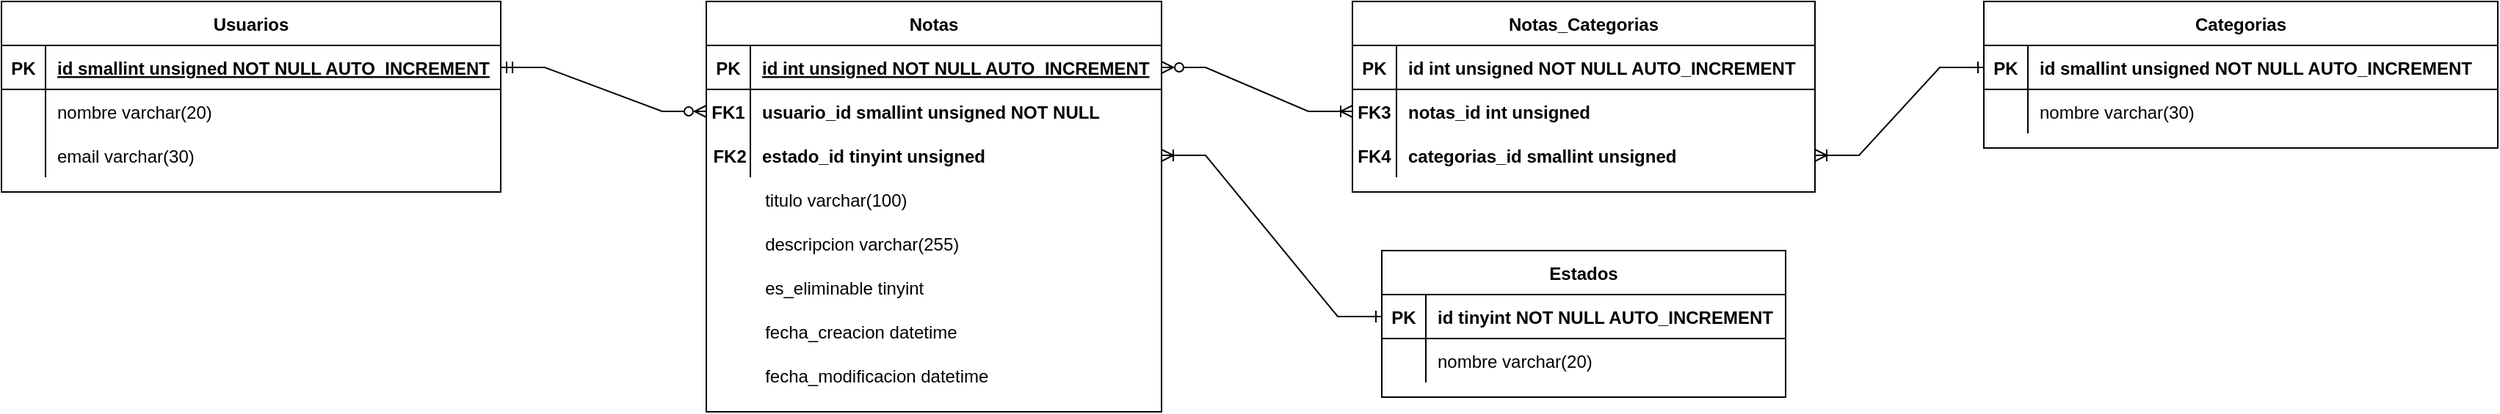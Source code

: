 <mxfile version="15.6.3" type="device"><diagram id="R2lEEEUBdFMjLlhIrx00" name="Page-1"><mxGraphModel dx="1673" dy="934" grid="1" gridSize="10" guides="1" tooltips="1" connect="1" arrows="1" fold="1" page="1" pageScale="1" pageWidth="850" pageHeight="1100" math="0" shadow="0" extFonts="Permanent Marker^https://fonts.googleapis.com/css?family=Permanent+Marker"><root><mxCell id="0"/><mxCell id="1" parent="0"/><mxCell id="C-vyLk0tnHw3VtMMgP7b-13" value="Estados" style="shape=table;startSize=30;container=1;collapsible=1;childLayout=tableLayout;fixedRows=1;rowLines=0;fontStyle=1;align=center;resizeLast=1;" parent="1" vertex="1"><mxGeometry x="940" y="170" width="275" height="100" as="geometry"/></mxCell><mxCell id="C-vyLk0tnHw3VtMMgP7b-14" value="" style="shape=partialRectangle;collapsible=0;dropTarget=0;pointerEvents=0;fillColor=none;points=[[0,0.5],[1,0.5]];portConstraint=eastwest;top=0;left=0;right=0;bottom=1;strokeColor=default;" parent="C-vyLk0tnHw3VtMMgP7b-13" vertex="1"><mxGeometry y="30" width="275" height="30" as="geometry"/></mxCell><mxCell id="C-vyLk0tnHw3VtMMgP7b-15" value="PK" style="shape=partialRectangle;overflow=hidden;connectable=0;fillColor=none;top=0;left=0;bottom=0;right=0;fontStyle=1;" parent="C-vyLk0tnHw3VtMMgP7b-14" vertex="1"><mxGeometry width="30" height="30" as="geometry"><mxRectangle width="30" height="30" as="alternateBounds"/></mxGeometry></mxCell><mxCell id="C-vyLk0tnHw3VtMMgP7b-16" value="id tinyint NOT NULL AUTO_INCREMENT" style="shape=partialRectangle;overflow=hidden;connectable=0;fillColor=none;top=0;left=0;bottom=0;right=0;align=left;spacingLeft=6;fontStyle=1;" parent="C-vyLk0tnHw3VtMMgP7b-14" vertex="1"><mxGeometry x="30" width="245" height="30" as="geometry"><mxRectangle width="245" height="30" as="alternateBounds"/></mxGeometry></mxCell><mxCell id="C-vyLk0tnHw3VtMMgP7b-20" value="" style="shape=partialRectangle;collapsible=0;dropTarget=0;pointerEvents=0;fillColor=none;points=[[0,0.5],[1,0.5]];portConstraint=eastwest;top=0;left=0;right=0;bottom=0;" parent="C-vyLk0tnHw3VtMMgP7b-13" vertex="1"><mxGeometry y="60" width="275" height="30" as="geometry"/></mxCell><mxCell id="C-vyLk0tnHw3VtMMgP7b-21" value="" style="shape=partialRectangle;overflow=hidden;connectable=0;fillColor=none;top=0;left=0;bottom=0;right=0;" parent="C-vyLk0tnHw3VtMMgP7b-20" vertex="1"><mxGeometry width="30" height="30" as="geometry"><mxRectangle width="30" height="30" as="alternateBounds"/></mxGeometry></mxCell><mxCell id="C-vyLk0tnHw3VtMMgP7b-22" value="nombre varchar(20)" style="shape=partialRectangle;overflow=hidden;connectable=0;fillColor=none;top=0;left=0;bottom=0;right=0;align=left;spacingLeft=6;" parent="C-vyLk0tnHw3VtMMgP7b-20" vertex="1"><mxGeometry x="30" width="245" height="30" as="geometry"><mxRectangle width="245" height="30" as="alternateBounds"/></mxGeometry></mxCell><mxCell id="FFgYRWja1oNYoJiEQB-9-5" value="Notas_Categorias" style="shape=table;startSize=30;container=1;collapsible=1;childLayout=tableLayout;fixedRows=1;rowLines=0;fontStyle=1;align=center;resizeLast=1;" parent="1" vertex="1"><mxGeometry x="920" width="315" height="130" as="geometry"/></mxCell><mxCell id="FFgYRWja1oNYoJiEQB-9-6" value="" style="shape=partialRectangle;collapsible=0;dropTarget=0;pointerEvents=0;fillColor=none;top=0;left=0;bottom=1;right=0;points=[[0,0.5],[1,0.5]];portConstraint=eastwest;strokeColor=default;" parent="FFgYRWja1oNYoJiEQB-9-5" vertex="1"><mxGeometry y="30" width="315" height="30" as="geometry"/></mxCell><mxCell id="FFgYRWja1oNYoJiEQB-9-7" value="PK" style="shape=partialRectangle;connectable=0;fillColor=none;top=0;left=0;bottom=0;right=0;fontStyle=1;overflow=hidden;" parent="FFgYRWja1oNYoJiEQB-9-6" vertex="1"><mxGeometry width="30" height="30" as="geometry"><mxRectangle width="30" height="30" as="alternateBounds"/></mxGeometry></mxCell><mxCell id="FFgYRWja1oNYoJiEQB-9-8" value="id int unsigned NOT NULL AUTO_INCREMENT" style="shape=partialRectangle;connectable=0;fillColor=none;top=0;left=0;bottom=0;right=0;align=left;spacingLeft=6;fontStyle=1;overflow=hidden;" parent="FFgYRWja1oNYoJiEQB-9-6" vertex="1"><mxGeometry x="30" width="285" height="30" as="geometry"><mxRectangle width="285" height="30" as="alternateBounds"/></mxGeometry></mxCell><mxCell id="FFgYRWja1oNYoJiEQB-9-9" value="" style="shape=partialRectangle;collapsible=0;dropTarget=0;pointerEvents=0;fillColor=none;top=0;left=0;bottom=0;right=0;points=[[0,0.5],[1,0.5]];portConstraint=eastwest;" parent="FFgYRWja1oNYoJiEQB-9-5" vertex="1"><mxGeometry y="60" width="315" height="30" as="geometry"/></mxCell><mxCell id="FFgYRWja1oNYoJiEQB-9-10" value="FK3" style="shape=partialRectangle;connectable=0;fillColor=none;top=0;left=0;bottom=0;right=0;editable=1;overflow=hidden;fontStyle=1" parent="FFgYRWja1oNYoJiEQB-9-9" vertex="1"><mxGeometry width="30" height="30" as="geometry"><mxRectangle width="30" height="30" as="alternateBounds"/></mxGeometry></mxCell><mxCell id="FFgYRWja1oNYoJiEQB-9-11" value="notas_id int unsigned" style="shape=partialRectangle;connectable=0;fillColor=none;top=0;left=0;bottom=0;right=0;align=left;spacingLeft=6;overflow=hidden;fontStyle=1" parent="FFgYRWja1oNYoJiEQB-9-9" vertex="1"><mxGeometry x="30" width="285" height="30" as="geometry"><mxRectangle width="285" height="30" as="alternateBounds"/></mxGeometry></mxCell><mxCell id="FFgYRWja1oNYoJiEQB-9-12" value="" style="shape=partialRectangle;collapsible=0;dropTarget=0;pointerEvents=0;fillColor=none;top=0;left=0;bottom=0;right=0;points=[[0,0.5],[1,0.5]];portConstraint=eastwest;" parent="FFgYRWja1oNYoJiEQB-9-5" vertex="1"><mxGeometry y="90" width="315" height="30" as="geometry"/></mxCell><mxCell id="FFgYRWja1oNYoJiEQB-9-13" value="FK4" style="shape=partialRectangle;connectable=0;fillColor=none;top=0;left=0;bottom=0;right=0;editable=1;overflow=hidden;fontStyle=1" parent="FFgYRWja1oNYoJiEQB-9-12" vertex="1"><mxGeometry width="30" height="30" as="geometry"><mxRectangle width="30" height="30" as="alternateBounds"/></mxGeometry></mxCell><mxCell id="FFgYRWja1oNYoJiEQB-9-14" value="categorias_id smallint unsigned" style="shape=partialRectangle;connectable=0;fillColor=none;top=0;left=0;bottom=0;right=0;align=left;spacingLeft=6;overflow=hidden;fontStyle=1" parent="FFgYRWja1oNYoJiEQB-9-12" vertex="1"><mxGeometry x="30" width="285" height="30" as="geometry"><mxRectangle width="285" height="30" as="alternateBounds"/></mxGeometry></mxCell><mxCell id="TXHXW4_rUwuPPlQPeQqC-1" value="Categorias" style="shape=table;startSize=30;container=1;collapsible=1;childLayout=tableLayout;fixedRows=1;rowLines=0;fontStyle=1;align=center;resizeLast=1;" parent="1" vertex="1"><mxGeometry x="1350" width="350" height="100" as="geometry"/></mxCell><mxCell id="TXHXW4_rUwuPPlQPeQqC-2" value="" style="shape=partialRectangle;collapsible=0;dropTarget=0;pointerEvents=0;fillColor=none;top=0;left=0;bottom=1;right=0;points=[[0,0.5],[1,0.5]];portConstraint=eastwest;" parent="TXHXW4_rUwuPPlQPeQqC-1" vertex="1"><mxGeometry y="30" width="350" height="30" as="geometry"/></mxCell><mxCell id="TXHXW4_rUwuPPlQPeQqC-3" value="PK" style="shape=partialRectangle;connectable=0;fillColor=none;top=0;left=0;bottom=0;right=0;fontStyle=1;overflow=hidden;" parent="TXHXW4_rUwuPPlQPeQqC-2" vertex="1"><mxGeometry width="30" height="30" as="geometry"><mxRectangle width="30" height="30" as="alternateBounds"/></mxGeometry></mxCell><mxCell id="TXHXW4_rUwuPPlQPeQqC-4" value="id smallint unsigned NOT NULL AUTO_INCREMENT" style="shape=partialRectangle;connectable=0;fillColor=none;top=0;left=0;bottom=0;right=0;align=left;spacingLeft=6;fontStyle=1;overflow=hidden;" parent="TXHXW4_rUwuPPlQPeQqC-2" vertex="1"><mxGeometry x="30" width="320" height="30" as="geometry"><mxRectangle width="320" height="30" as="alternateBounds"/></mxGeometry></mxCell><mxCell id="TXHXW4_rUwuPPlQPeQqC-5" value="" style="shape=partialRectangle;collapsible=0;dropTarget=0;pointerEvents=0;fillColor=none;top=0;left=0;bottom=0;right=0;points=[[0,0.5],[1,0.5]];portConstraint=eastwest;" parent="TXHXW4_rUwuPPlQPeQqC-1" vertex="1"><mxGeometry y="60" width="350" height="30" as="geometry"/></mxCell><mxCell id="TXHXW4_rUwuPPlQPeQqC-6" value="" style="shape=partialRectangle;connectable=0;fillColor=none;top=0;left=0;bottom=0;right=0;editable=1;overflow=hidden;" parent="TXHXW4_rUwuPPlQPeQqC-5" vertex="1"><mxGeometry width="30" height="30" as="geometry"><mxRectangle width="30" height="30" as="alternateBounds"/></mxGeometry></mxCell><mxCell id="TXHXW4_rUwuPPlQPeQqC-7" value="nombre varchar(30)" style="shape=partialRectangle;connectable=0;fillColor=none;top=0;left=0;bottom=0;right=0;align=left;spacingLeft=6;overflow=hidden;" parent="TXHXW4_rUwuPPlQPeQqC-5" vertex="1"><mxGeometry x="30" width="320" height="30" as="geometry"><mxRectangle width="320" height="30" as="alternateBounds"/></mxGeometry></mxCell><mxCell id="TXHXW4_rUwuPPlQPeQqC-16" value="" style="edgeStyle=entityRelationEdgeStyle;fontSize=12;html=1;endArrow=ERoneToMany;startArrow=ERzeroToMany;rounded=0;exitX=1;exitY=0.5;exitDx=0;exitDy=0;entryX=0;entryY=0.5;entryDx=0;entryDy=0;" parent="1" source="C-vyLk0tnHw3VtMMgP7b-3" target="FFgYRWja1oNYoJiEQB-9-9" edge="1"><mxGeometry width="100" height="100" relative="1" as="geometry"><mxPoint x="610" y="20" as="sourcePoint"/><mxPoint x="630" y="20" as="targetPoint"/></mxGeometry></mxCell><mxCell id="TXHXW4_rUwuPPlQPeQqC-19" value="" style="edgeStyle=entityRelationEdgeStyle;fontSize=12;html=1;endArrow=ERzeroToMany;startArrow=ERmandOne;rounded=0;entryX=0;entryY=0.5;entryDx=0;entryDy=0;exitX=1;exitY=0.5;exitDx=0;exitDy=0;" parent="1" source="rcJ1xW8xhFQat4t2XcUC-29" target="C-vyLk0tnHw3VtMMgP7b-6" edge="1"><mxGeometry width="100" height="100" relative="1" as="geometry"><mxPoint x="80" y="330" as="sourcePoint"/><mxPoint x="180" y="230" as="targetPoint"/></mxGeometry></mxCell><mxCell id="TXHXW4_rUwuPPlQPeQqC-23" value="" style="edgeStyle=entityRelationEdgeStyle;fontSize=12;html=1;endArrow=ERoneToMany;rounded=0;exitX=0;exitY=0.5;exitDx=0;exitDy=0;entryX=1;entryY=0.5;entryDx=0;entryDy=0;startArrow=ERone;startFill=0;" parent="1" source="C-vyLk0tnHw3VtMMgP7b-14" target="C-vyLk0tnHw3VtMMgP7b-9" edge="1"><mxGeometry width="100" height="100" relative="1" as="geometry"><mxPoint x="560" y="480" as="sourcePoint"/><mxPoint x="660" y="380" as="targetPoint"/></mxGeometry></mxCell><mxCell id="TXHXW4_rUwuPPlQPeQqC-28" value="" style="edgeStyle=entityRelationEdgeStyle;fontSize=12;html=1;endArrow=ERone;endFill=1;rounded=0;entryX=0;entryY=0.5;entryDx=0;entryDy=0;exitX=1;exitY=0.5;exitDx=0;exitDy=0;startArrow=ERoneToMany;startFill=0;" parent="1" source="FFgYRWja1oNYoJiEQB-9-12" target="TXHXW4_rUwuPPlQPeQqC-2" edge="1"><mxGeometry width="100" height="100" relative="1" as="geometry"><mxPoint x="890" y="150" as="sourcePoint"/><mxPoint x="990" y="50" as="targetPoint"/></mxGeometry></mxCell><mxCell id="rcJ1xW8xhFQat4t2XcUC-28" value="Usuarios" style="shape=table;startSize=30;container=1;collapsible=1;childLayout=tableLayout;fixedRows=1;rowLines=0;fontStyle=1;align=center;resizeLast=1;" vertex="1" parent="1"><mxGeometry width="340" height="130" as="geometry"/></mxCell><mxCell id="rcJ1xW8xhFQat4t2XcUC-29" value="" style="shape=partialRectangle;collapsible=0;dropTarget=0;pointerEvents=0;fillColor=none;top=0;left=0;bottom=1;right=0;points=[[0,0.5],[1,0.5]];portConstraint=eastwest;" vertex="1" parent="rcJ1xW8xhFQat4t2XcUC-28"><mxGeometry y="30" width="340" height="30" as="geometry"/></mxCell><mxCell id="rcJ1xW8xhFQat4t2XcUC-30" value="PK" style="shape=partialRectangle;connectable=0;fillColor=none;top=0;left=0;bottom=0;right=0;fontStyle=1;overflow=hidden;" vertex="1" parent="rcJ1xW8xhFQat4t2XcUC-29"><mxGeometry width="30" height="30" as="geometry"><mxRectangle width="30" height="30" as="alternateBounds"/></mxGeometry></mxCell><mxCell id="rcJ1xW8xhFQat4t2XcUC-31" value="id smallint unsigned NOT NULL AUTO_INCREMENT" style="shape=partialRectangle;connectable=0;fillColor=none;top=0;left=0;bottom=0;right=0;align=left;spacingLeft=6;fontStyle=5;overflow=hidden;" vertex="1" parent="rcJ1xW8xhFQat4t2XcUC-29"><mxGeometry x="30" width="310" height="30" as="geometry"><mxRectangle width="310" height="30" as="alternateBounds"/></mxGeometry></mxCell><mxCell id="rcJ1xW8xhFQat4t2XcUC-32" value="" style="shape=partialRectangle;collapsible=0;dropTarget=0;pointerEvents=0;fillColor=none;top=0;left=0;bottom=0;right=0;points=[[0,0.5],[1,0.5]];portConstraint=eastwest;" vertex="1" parent="rcJ1xW8xhFQat4t2XcUC-28"><mxGeometry y="60" width="340" height="30" as="geometry"/></mxCell><mxCell id="rcJ1xW8xhFQat4t2XcUC-33" value="" style="shape=partialRectangle;connectable=0;fillColor=none;top=0;left=0;bottom=0;right=0;editable=1;overflow=hidden;" vertex="1" parent="rcJ1xW8xhFQat4t2XcUC-32"><mxGeometry width="30" height="30" as="geometry"><mxRectangle width="30" height="30" as="alternateBounds"/></mxGeometry></mxCell><mxCell id="rcJ1xW8xhFQat4t2XcUC-34" value="nombre varchar(20) " style="shape=partialRectangle;connectable=0;fillColor=none;top=0;left=0;bottom=0;right=0;align=left;spacingLeft=6;overflow=hidden;" vertex="1" parent="rcJ1xW8xhFQat4t2XcUC-32"><mxGeometry x="30" width="310" height="30" as="geometry"><mxRectangle width="310" height="30" as="alternateBounds"/></mxGeometry></mxCell><mxCell id="rcJ1xW8xhFQat4t2XcUC-35" value="" style="shape=partialRectangle;collapsible=0;dropTarget=0;pointerEvents=0;fillColor=none;top=0;left=0;bottom=0;right=0;points=[[0,0.5],[1,0.5]];portConstraint=eastwest;" vertex="1" parent="rcJ1xW8xhFQat4t2XcUC-28"><mxGeometry y="90" width="340" height="30" as="geometry"/></mxCell><mxCell id="rcJ1xW8xhFQat4t2XcUC-36" value="" style="shape=partialRectangle;connectable=0;fillColor=none;top=0;left=0;bottom=0;right=0;editable=1;overflow=hidden;" vertex="1" parent="rcJ1xW8xhFQat4t2XcUC-35"><mxGeometry width="30" height="30" as="geometry"><mxRectangle width="30" height="30" as="alternateBounds"/></mxGeometry></mxCell><mxCell id="rcJ1xW8xhFQat4t2XcUC-37" value="email varchar(30) " style="shape=partialRectangle;connectable=0;fillColor=none;top=0;left=0;bottom=0;right=0;align=left;spacingLeft=6;overflow=hidden;" vertex="1" parent="rcJ1xW8xhFQat4t2XcUC-35"><mxGeometry x="30" width="310" height="30" as="geometry"><mxRectangle width="310" height="30" as="alternateBounds"/></mxGeometry></mxCell><mxCell id="rcJ1xW8xhFQat4t2XcUC-98" value="" style="group" vertex="1" connectable="0" parent="1"><mxGeometry x="480" width="310" height="280" as="geometry"/></mxCell><mxCell id="rcJ1xW8xhFQat4t2XcUC-93" value="titulo varchar(100)" style="shape=partialRectangle;overflow=hidden;connectable=0;fillColor=none;top=0;left=0;bottom=0;right=0;align=left;spacingLeft=6;" vertex="1" parent="rcJ1xW8xhFQat4t2XcUC-98"><mxGeometry x="32.069" y="120" width="235.172" height="30" as="geometry"><mxRectangle width="220" height="30" as="alternateBounds"/></mxGeometry></mxCell><mxCell id="rcJ1xW8xhFQat4t2XcUC-95" value="" style="group" vertex="1" connectable="0" parent="rcJ1xW8xhFQat4t2XcUC-98"><mxGeometry width="310" height="280" as="geometry"/></mxCell><mxCell id="FFgYRWja1oNYoJiEQB-9-22" value="es_eliminable tinyint" style="shape=partialRectangle;overflow=hidden;connectable=0;fillColor=none;top=0;left=0;bottom=0;right=0;align=left;spacingLeft=6;" parent="rcJ1xW8xhFQat4t2XcUC-95" vertex="1"><mxGeometry x="32.069" y="180" width="235.172" height="30" as="geometry"><mxRectangle width="220" height="30" as="alternateBounds"/></mxGeometry></mxCell><mxCell id="FFgYRWja1oNYoJiEQB-9-23" value="fecha_creacion datetime" style="shape=partialRectangle;overflow=hidden;connectable=0;fillColor=none;top=0;left=0;bottom=0;right=0;align=left;spacingLeft=6;" parent="rcJ1xW8xhFQat4t2XcUC-95" vertex="1"><mxGeometry x="32.069" y="210" width="235.172" height="30" as="geometry"><mxRectangle width="220" height="30" as="alternateBounds"/></mxGeometry></mxCell><mxCell id="FFgYRWja1oNYoJiEQB-9-24" value="fecha_modificacion datetime" style="shape=partialRectangle;overflow=hidden;connectable=0;fillColor=none;top=0;left=0;bottom=0;right=0;align=left;spacingLeft=6;" parent="rcJ1xW8xhFQat4t2XcUC-95" vertex="1"><mxGeometry x="32.069" y="240" width="235.172" height="30" as="geometry"><mxRectangle width="220" height="30" as="alternateBounds"/></mxGeometry></mxCell><mxCell id="rcJ1xW8xhFQat4t2XcUC-94" value="descripcion varchar(255)" style="shape=partialRectangle;overflow=hidden;connectable=0;fillColor=none;top=0;left=0;bottom=0;right=0;align=left;spacingLeft=6;" vertex="1" parent="rcJ1xW8xhFQat4t2XcUC-95"><mxGeometry x="32.069" y="150" width="235.172" height="30" as="geometry"><mxRectangle width="220" height="30" as="alternateBounds"/></mxGeometry></mxCell><mxCell id="rcJ1xW8xhFQat4t2XcUC-96" value="" style="group" vertex="1" connectable="0" parent="rcJ1xW8xhFQat4t2XcUC-95"><mxGeometry width="310" height="280" as="geometry"/></mxCell><mxCell id="rcJ1xW8xhFQat4t2XcUC-97" value="" style="group" vertex="1" connectable="0" parent="rcJ1xW8xhFQat4t2XcUC-96"><mxGeometry width="310" height="280" as="geometry"/></mxCell><mxCell id="C-vyLk0tnHw3VtMMgP7b-2" value="Notas" style="shape=table;startSize=30;container=1;collapsible=1;childLayout=tableLayout;fixedRows=1;rowLines=0;fontStyle=1;align=center;resizeLast=1;" parent="rcJ1xW8xhFQat4t2XcUC-97" vertex="1"><mxGeometry width="310" height="280" as="geometry"><mxRectangle x="500" width="60" height="30" as="alternateBounds"/></mxGeometry></mxCell><mxCell id="C-vyLk0tnHw3VtMMgP7b-3" value="" style="shape=partialRectangle;collapsible=0;dropTarget=0;pointerEvents=0;fillColor=none;points=[[0,0.5],[1,0.5]];portConstraint=eastwest;top=0;left=0;right=0;bottom=1;strokeColor=default;" parent="C-vyLk0tnHw3VtMMgP7b-2" vertex="1"><mxGeometry y="30" width="310" height="30" as="geometry"/></mxCell><mxCell id="C-vyLk0tnHw3VtMMgP7b-4" value="PK" style="shape=partialRectangle;overflow=hidden;connectable=0;fillColor=none;top=0;left=0;bottom=0;right=0;fontStyle=1;" parent="C-vyLk0tnHw3VtMMgP7b-3" vertex="1"><mxGeometry width="30" height="30" as="geometry"><mxRectangle width="30" height="30" as="alternateBounds"/></mxGeometry></mxCell><mxCell id="C-vyLk0tnHw3VtMMgP7b-5" value="id int unsigned NOT NULL AUTO_INCREMENT" style="shape=partialRectangle;overflow=hidden;connectable=0;fillColor=none;top=0;left=0;bottom=0;right=0;align=left;spacingLeft=6;fontStyle=5;" parent="C-vyLk0tnHw3VtMMgP7b-3" vertex="1"><mxGeometry x="30" width="280" height="30" as="geometry"><mxRectangle width="280" height="30" as="alternateBounds"/></mxGeometry></mxCell><mxCell id="C-vyLk0tnHw3VtMMgP7b-6" value="" style="shape=partialRectangle;collapsible=0;dropTarget=0;pointerEvents=0;fillColor=none;points=[[0,0.5],[1,0.5]];portConstraint=eastwest;top=0;left=0;right=0;bottom=0;" parent="C-vyLk0tnHw3VtMMgP7b-2" vertex="1"><mxGeometry y="60" width="310" height="30" as="geometry"/></mxCell><mxCell id="C-vyLk0tnHw3VtMMgP7b-7" value="FK1" style="shape=partialRectangle;overflow=hidden;connectable=0;fillColor=none;top=0;left=0;bottom=0;right=0;fontStyle=1" parent="C-vyLk0tnHw3VtMMgP7b-6" vertex="1"><mxGeometry width="30" height="30" as="geometry"><mxRectangle width="30" height="30" as="alternateBounds"/></mxGeometry></mxCell><mxCell id="C-vyLk0tnHw3VtMMgP7b-8" value="usuario_id smallint unsigned NOT NULL" style="shape=partialRectangle;overflow=hidden;connectable=0;fillColor=none;top=0;left=0;bottom=0;right=0;align=left;spacingLeft=6;fontStyle=1" parent="C-vyLk0tnHw3VtMMgP7b-6" vertex="1"><mxGeometry x="30" width="280" height="30" as="geometry"><mxRectangle width="280" height="30" as="alternateBounds"/></mxGeometry></mxCell><mxCell id="C-vyLk0tnHw3VtMMgP7b-9" value="" style="shape=partialRectangle;collapsible=0;dropTarget=0;pointerEvents=0;fillColor=none;points=[[0,0.5],[1,0.5]];portConstraint=eastwest;top=0;left=0;right=0;bottom=0;strokeColor=default;strokeWidth=1;" parent="C-vyLk0tnHw3VtMMgP7b-2" vertex="1"><mxGeometry y="90" width="310" height="30" as="geometry"/></mxCell><mxCell id="C-vyLk0tnHw3VtMMgP7b-10" value="" style="shape=partialRectangle;overflow=hidden;connectable=0;fillColor=none;top=0;left=0;bottom=0;right=0;" parent="C-vyLk0tnHw3VtMMgP7b-9" vertex="1"><mxGeometry width="30" height="30" as="geometry"><mxRectangle width="30" height="30" as="alternateBounds"/></mxGeometry></mxCell><mxCell id="C-vyLk0tnHw3VtMMgP7b-11" value="estado_id tinyint unsigned " style="shape=partialRectangle;overflow=hidden;connectable=0;fillColor=none;top=0;left=0;bottom=0;right=0;align=left;spacingLeft=6;fontStyle=1" parent="C-vyLk0tnHw3VtMMgP7b-9" vertex="1"><mxGeometry x="30" width="280" height="30" as="geometry"><mxRectangle width="280" height="30" as="alternateBounds"/></mxGeometry></mxCell><mxCell id="FFgYRWja1oNYoJiEQB-9-25" value="FK2" style="shape=partialRectangle;overflow=hidden;connectable=0;fillColor=none;top=0;left=0;bottom=0;right=0;fontStyle=1" parent="rcJ1xW8xhFQat4t2XcUC-97" vertex="1"><mxGeometry y="90" width="32.069" height="30" as="geometry"><mxRectangle width="30" height="30" as="alternateBounds"/></mxGeometry></mxCell></root></mxGraphModel></diagram></mxfile>